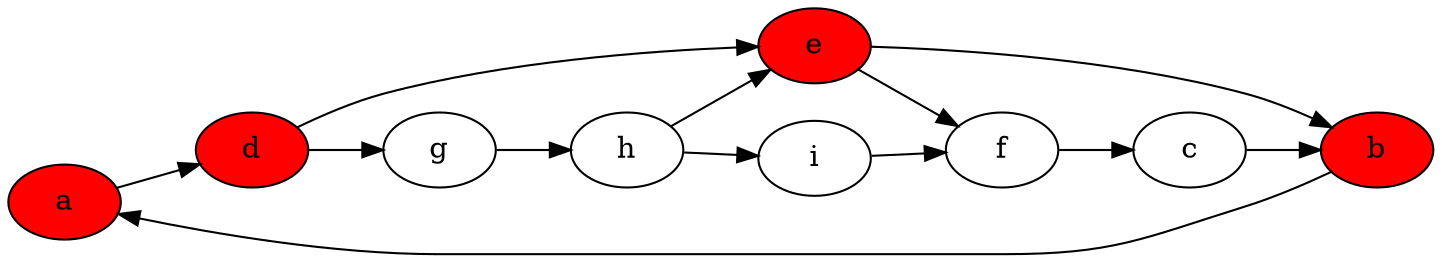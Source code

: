 digraph g {
	rankdir = LR;	node[shape=oval style=filled];
	a[name="a", fillcolor="red"];
	d[name="d", fillcolor="red"];
	e[name="e", fillcolor="red"];
	b[name="b", fillcolor="red"];
	f[name="f", fillcolor="white"];
	c[name="c", fillcolor="white"];
	g[name="g", fillcolor="white"];
	h[name="h", fillcolor="white"];
	i[name="i", fillcolor="white"];

	edge[dir = forward];
	a -> d;
	d -> e;
	d -> g;
	e -> b;
	e -> f;
	b -> a;
	f -> c;
	c -> b;
	g -> h;
	h -> e;
	h -> i;
	i -> f;
}
